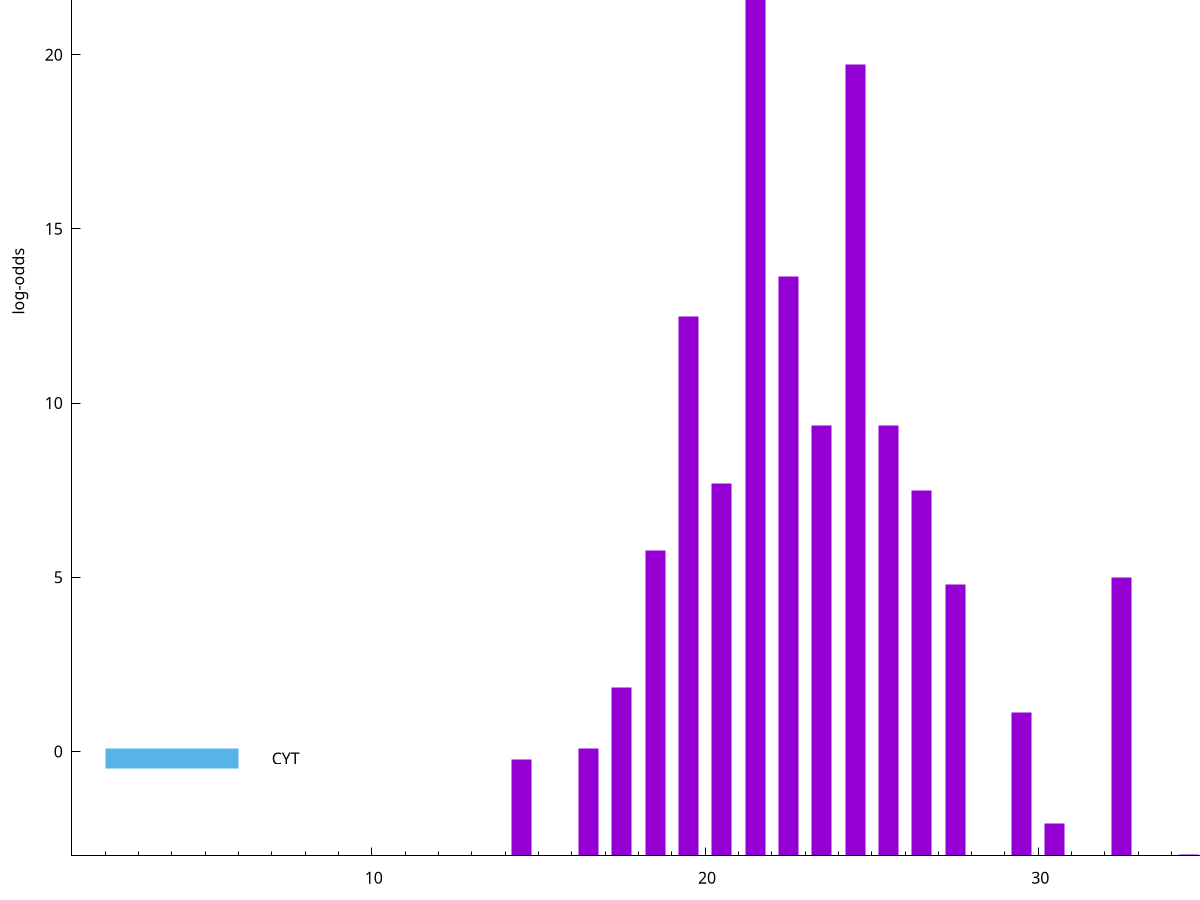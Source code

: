 set title "LipoP predictions for SRR4017849.gff"
set size 2., 1.4
set xrange [1:70] 
set mxtics 10
set yrange [-3:30]
set y2range [0:33]
set ylabel "log-odds"
set term postscript eps color solid "Helvetica" 30
set output "SRR4017849.gff97.eps"
set arrow from 2,25.4957 to 6,25.4957 nohead lt 1 lw 20
set label "SpI" at 7,25.4957
set arrow from 2,-0.200913 to 6,-0.200913 nohead lt 3 lw 20
set label "CYT" at 7,-0.200913
set arrow from 2,25.4957 to 6,25.4957 nohead lt 1 lw 20
set label "SpI" at 7,25.4957
# NOTE: The scores below are the log-odds scores with the threshold
# NOTE: subtracted (a hack to make gnuplot make the histogram all
# NOTE: look nice).
plot "-" axes x1y2 title "" with impulses lt 1 lw 20
21.500000 28.468300
24.500000 22.731100
22.500000 16.635000
19.500000 15.496400
23.500000 12.367540
25.500000 12.345750
20.500000 10.698790
26.500000 10.490680
18.500000 8.761550
32.500000 7.985170
27.500000 7.783900
17.500000 4.826900
29.500000 4.120060
16.500000 3.074489
14.500000 2.755882
30.500000 0.931680
34.500000 0.045450
e
exit
